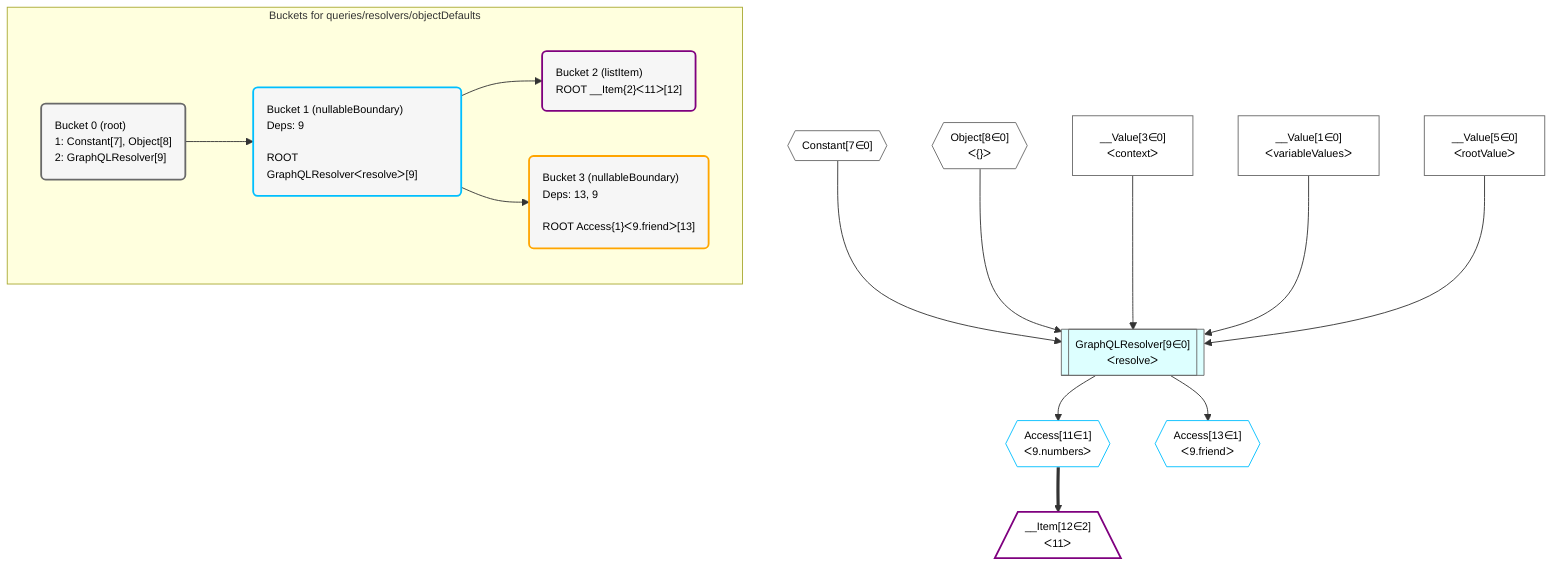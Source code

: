 %%{init: {'themeVariables': { 'fontSize': '12px'}}}%%
graph TD
    classDef path fill:#eee,stroke:#000,color:#000
    classDef plan fill:#fff,stroke-width:1px,color:#000
    classDef itemplan fill:#fff,stroke-width:2px,color:#000
    classDef unbatchedplan fill:#dff,stroke-width:1px,color:#000
    classDef sideeffectplan fill:#fcc,stroke-width:2px,color:#000
    classDef bucket fill:#f6f6f6,color:#000,stroke-width:2px,text-align:left


    %% define steps
    __Value1["__Value[1∈0]<br />ᐸvariableValuesᐳ"]:::plan
    __Value3["__Value[3∈0]<br />ᐸcontextᐳ"]:::plan
    __Value5["__Value[5∈0]<br />ᐸrootValueᐳ"]:::plan
    Constant7{{"Constant[7∈0]"}}:::plan
    Object8{{"Object[8∈0]<br />ᐸ{}ᐳ"}}:::plan
    GraphQLResolver9[["GraphQLResolver[9∈0]<br />ᐸresolveᐳ"]]:::unbatchedplan
    Access11{{"Access[11∈1]<br />ᐸ9.numbersᐳ"}}:::plan
    __Item12[/"__Item[12∈2]<br />ᐸ11ᐳ"\]:::itemplan
    Access13{{"Access[13∈1]<br />ᐸ9.friendᐳ"}}:::plan

    %% plan dependencies
    Constant7 & Object8 & __Value3 & __Value1 & __Value5 --> GraphQLResolver9
    GraphQLResolver9 --> Access11
    Access11 ==> __Item12
    GraphQLResolver9 --> Access13

    subgraph "Buckets for queries/resolvers/objectDefaults"
    Bucket0("Bucket 0 (root)<br />1: Constant[7], Object[8]<br />2: GraphQLResolver[9]"):::bucket
    classDef bucket0 stroke:#696969
    class Bucket0,__Value1,__Value3,__Value5,Constant7,Object8,GraphQLResolver9 bucket0
    Bucket1("Bucket 1 (nullableBoundary)<br />Deps: 9<br /><br />ROOT GraphQLResolverᐸresolveᐳ[9]"):::bucket
    classDef bucket1 stroke:#00bfff
    class Bucket1,Access11,Access13 bucket1
    Bucket2("Bucket 2 (listItem)<br />ROOT __Item{2}ᐸ11ᐳ[12]"):::bucket
    classDef bucket2 stroke:#7f007f
    class Bucket2,__Item12 bucket2
    Bucket3("Bucket 3 (nullableBoundary)<br />Deps: 13, 9<br /><br />ROOT Access{1}ᐸ9.friendᐳ[13]"):::bucket
    classDef bucket3 stroke:#ffa500
    class Bucket3 bucket3
    Bucket0 --> Bucket1
    Bucket1 --> Bucket2 & Bucket3
    end